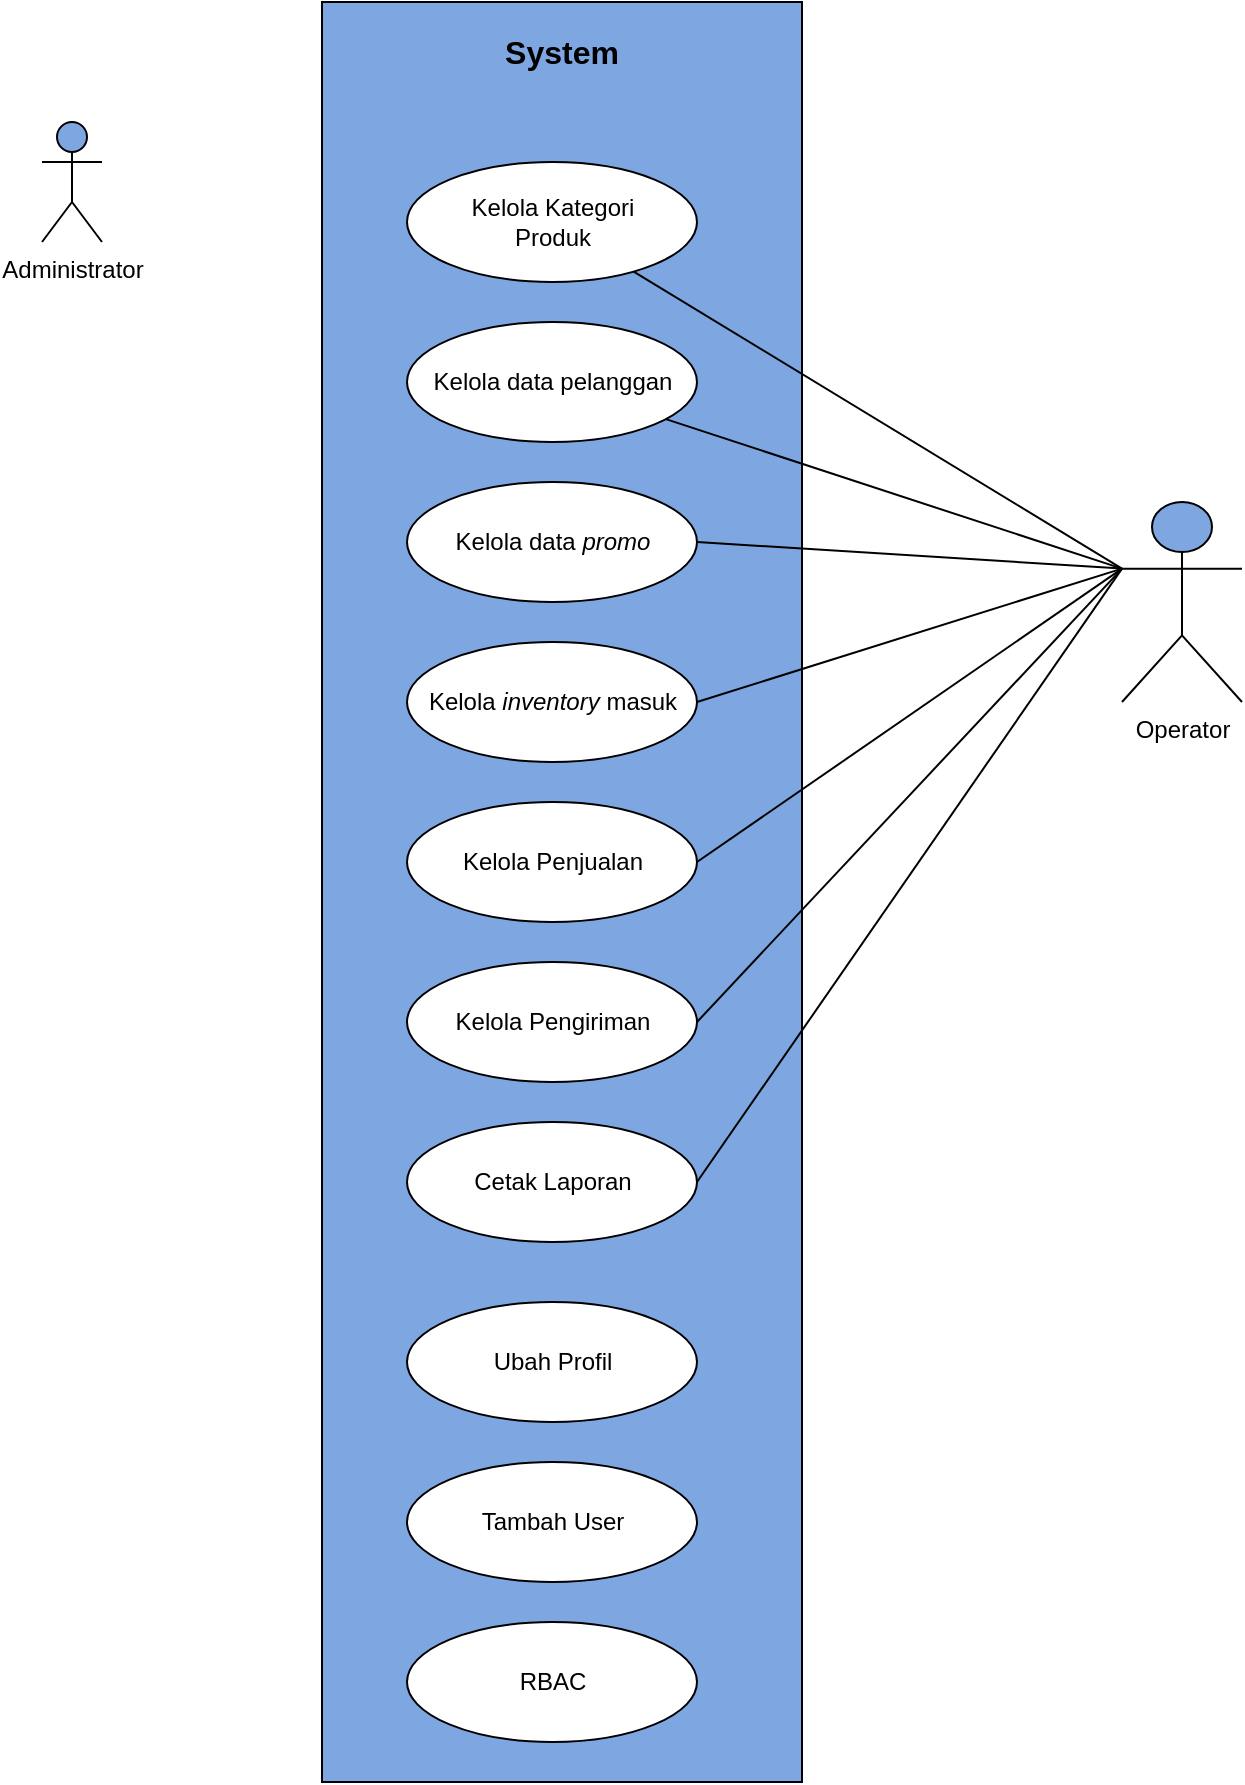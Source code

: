 <mxfile version="24.3.1" type="github">
  <diagram name="Page-1" id="6GL2j6caFHFInoVH31UJ">
    <mxGraphModel dx="1595" dy="840" grid="1" gridSize="10" guides="1" tooltips="1" connect="1" arrows="1" fold="1" page="1" pageScale="1" pageWidth="850" pageHeight="1100" math="0" shadow="0">
      <root>
        <mxCell id="0" />
        <mxCell id="1" parent="0" />
        <mxCell id="e-XMHh_016xHviX5zX3E-1" value="Administrator" style="shape=umlActor;verticalLabelPosition=bottom;verticalAlign=top;html=1;outlineConnect=0;fillColor=#7EA6E0;" vertex="1" parent="1">
          <mxGeometry x="120" y="330" width="30" height="60" as="geometry" />
        </mxCell>
        <mxCell id="e-XMHh_016xHviX5zX3E-3" value="" style="rounded=0;whiteSpace=wrap;html=1;fillColor=#7EA6E0;" vertex="1" parent="1">
          <mxGeometry x="260" y="270" width="240" height="890" as="geometry" />
        </mxCell>
        <mxCell id="e-XMHh_016xHviX5zX3E-8" style="rounded=0;orthogonalLoop=1;jettySize=auto;html=1;exitX=0;exitY=0.333;exitDx=0;exitDy=0;exitPerimeter=0;endArrow=none;endFill=0;" edge="1" parent="1" source="e-XMHh_016xHviX5zX3E-4" target="e-XMHh_016xHviX5zX3E-7">
          <mxGeometry relative="1" as="geometry" />
        </mxCell>
        <mxCell id="e-XMHh_016xHviX5zX3E-16" style="rounded=0;orthogonalLoop=1;jettySize=auto;html=1;exitX=0;exitY=0.333;exitDx=0;exitDy=0;exitPerimeter=0;endArrow=none;endFill=0;" edge="1" parent="1" source="e-XMHh_016xHviX5zX3E-4" target="e-XMHh_016xHviX5zX3E-9">
          <mxGeometry relative="1" as="geometry" />
        </mxCell>
        <mxCell id="e-XMHh_016xHviX5zX3E-24" style="rounded=0;orthogonalLoop=1;jettySize=auto;html=1;exitX=0;exitY=0.333;exitDx=0;exitDy=0;exitPerimeter=0;entryX=1;entryY=0.5;entryDx=0;entryDy=0;endArrow=none;endFill=0;" edge="1" parent="1" source="e-XMHh_016xHviX5zX3E-4" target="e-XMHh_016xHviX5zX3E-23">
          <mxGeometry relative="1" as="geometry" />
        </mxCell>
        <mxCell id="e-XMHh_016xHviX5zX3E-4" value="Operator" style="shape=umlActor;verticalLabelPosition=bottom;verticalAlign=top;html=1;outlineConnect=0;fillColor=#7EA6E0;" vertex="1" parent="1">
          <mxGeometry x="660" y="520" width="60" height="100" as="geometry" />
        </mxCell>
        <mxCell id="e-XMHh_016xHviX5zX3E-7" value="Kelola Kategori&lt;div&gt;Produk&lt;/div&gt;" style="ellipse;whiteSpace=wrap;html=1;" vertex="1" parent="1">
          <mxGeometry x="302.5" y="350" width="145" height="60" as="geometry" />
        </mxCell>
        <mxCell id="e-XMHh_016xHviX5zX3E-9" value="Kelola data pelanggan" style="ellipse;whiteSpace=wrap;html=1;" vertex="1" parent="1">
          <mxGeometry x="302.5" y="430" width="145" height="60" as="geometry" />
        </mxCell>
        <mxCell id="e-XMHh_016xHviX5zX3E-10" value="Kelola &lt;i&gt;inventory&lt;/i&gt;&amp;nbsp;masuk" style="ellipse;whiteSpace=wrap;html=1;" vertex="1" parent="1">
          <mxGeometry x="302.5" y="590" width="145" height="60" as="geometry" />
        </mxCell>
        <mxCell id="e-XMHh_016xHviX5zX3E-11" value="Kelola Penjualan" style="ellipse;whiteSpace=wrap;html=1;" vertex="1" parent="1">
          <mxGeometry x="302.5" y="670" width="145" height="60" as="geometry" />
        </mxCell>
        <mxCell id="e-XMHh_016xHviX5zX3E-12" value="Kelola Pengiriman" style="ellipse;whiteSpace=wrap;html=1;" vertex="1" parent="1">
          <mxGeometry x="302.5" y="750" width="145" height="60" as="geometry" />
        </mxCell>
        <mxCell id="e-XMHh_016xHviX5zX3E-13" value="Cetak Laporan" style="ellipse;whiteSpace=wrap;html=1;" vertex="1" parent="1">
          <mxGeometry x="302.5" y="830" width="145" height="60" as="geometry" />
        </mxCell>
        <mxCell id="e-XMHh_016xHviX5zX3E-14" value="Ubah Profil" style="ellipse;whiteSpace=wrap;html=1;" vertex="1" parent="1">
          <mxGeometry x="302.5" y="920" width="145" height="60" as="geometry" />
        </mxCell>
        <mxCell id="e-XMHh_016xHviX5zX3E-17" style="rounded=0;orthogonalLoop=1;jettySize=auto;html=1;exitX=0;exitY=0.333;exitDx=0;exitDy=0;exitPerimeter=0;endArrow=none;endFill=0;entryX=1;entryY=0.5;entryDx=0;entryDy=0;" edge="1" parent="1" source="e-XMHh_016xHviX5zX3E-4" target="e-XMHh_016xHviX5zX3E-10">
          <mxGeometry relative="1" as="geometry">
            <mxPoint x="590" y="520" as="sourcePoint" />
            <mxPoint x="453" y="540" as="targetPoint" />
          </mxGeometry>
        </mxCell>
        <mxCell id="e-XMHh_016xHviX5zX3E-18" style="rounded=0;orthogonalLoop=1;jettySize=auto;html=1;endArrow=none;endFill=0;entryX=1;entryY=0.5;entryDx=0;entryDy=0;exitX=0;exitY=0.333;exitDx=0;exitDy=0;exitPerimeter=0;" edge="1" parent="1" source="e-XMHh_016xHviX5zX3E-4" target="e-XMHh_016xHviX5zX3E-11">
          <mxGeometry relative="1" as="geometry">
            <mxPoint x="560" y="530" as="sourcePoint" />
            <mxPoint x="458" y="630" as="targetPoint" />
          </mxGeometry>
        </mxCell>
        <mxCell id="e-XMHh_016xHviX5zX3E-19" style="rounded=0;orthogonalLoop=1;jettySize=auto;html=1;endArrow=none;endFill=0;entryX=1;entryY=0.5;entryDx=0;entryDy=0;exitX=0;exitY=0.333;exitDx=0;exitDy=0;exitPerimeter=0;" edge="1" parent="1" source="e-XMHh_016xHviX5zX3E-4" target="e-XMHh_016xHviX5zX3E-12">
          <mxGeometry relative="1" as="geometry">
            <mxPoint x="580" y="510" as="sourcePoint" />
            <mxPoint x="458" y="710" as="targetPoint" />
          </mxGeometry>
        </mxCell>
        <mxCell id="e-XMHh_016xHviX5zX3E-20" style="rounded=0;orthogonalLoop=1;jettySize=auto;html=1;endArrow=none;endFill=0;entryX=1;entryY=0.5;entryDx=0;entryDy=0;exitX=0;exitY=0.333;exitDx=0;exitDy=0;exitPerimeter=0;" edge="1" parent="1" source="e-XMHh_016xHviX5zX3E-4" target="e-XMHh_016xHviX5zX3E-13">
          <mxGeometry relative="1" as="geometry">
            <mxPoint x="660" y="550" as="sourcePoint" />
            <mxPoint x="458" y="790" as="targetPoint" />
          </mxGeometry>
        </mxCell>
        <mxCell id="e-XMHh_016xHviX5zX3E-21" value="Tambah User" style="ellipse;whiteSpace=wrap;html=1;" vertex="1" parent="1">
          <mxGeometry x="302.5" y="1000" width="145" height="60" as="geometry" />
        </mxCell>
        <mxCell id="e-XMHh_016xHviX5zX3E-22" value="RBAC" style="ellipse;whiteSpace=wrap;html=1;" vertex="1" parent="1">
          <mxGeometry x="302.5" y="1080" width="145" height="60" as="geometry" />
        </mxCell>
        <mxCell id="e-XMHh_016xHviX5zX3E-23" value="Kelola data &lt;i&gt;promo&lt;/i&gt;" style="ellipse;whiteSpace=wrap;html=1;" vertex="1" parent="1">
          <mxGeometry x="302.5" y="510" width="145" height="60" as="geometry" />
        </mxCell>
        <mxCell id="e-XMHh_016xHviX5zX3E-25" value="&lt;font style=&quot;font-size: 16px;&quot;&gt;System&lt;/font&gt;" style="text;html=1;align=center;verticalAlign=middle;whiteSpace=wrap;rounded=0;fontStyle=1" vertex="1" parent="1">
          <mxGeometry x="350" y="280" width="60" height="30" as="geometry" />
        </mxCell>
      </root>
    </mxGraphModel>
  </diagram>
</mxfile>
